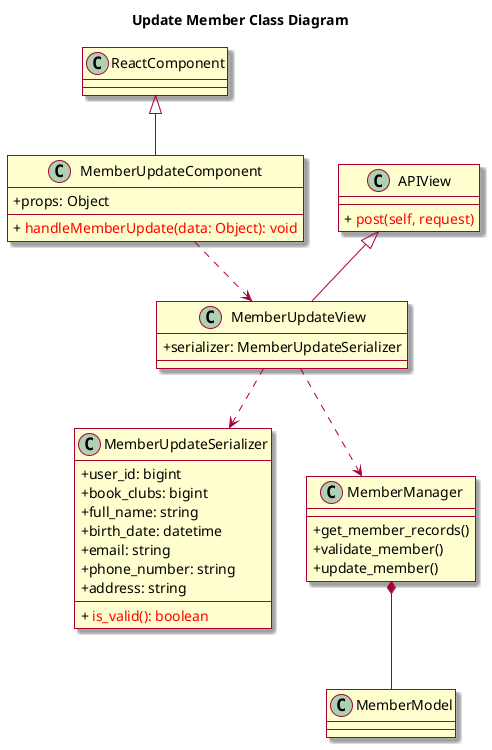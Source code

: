 @startuml
skin rose
skinparam classAttributeIconSize 0

title Update Member Class Diagram
class ReactComponent

class MemberUpdateComponent {
	+ props: Object
	+ {method} <color:red> handleMemberUpdate(data: Object): void
}

class MemberUpdateView {
	+ serializer: MemberUpdateSerializer
}

class APIView {
	+ {method} <color:red> post(self, request)
}

class MemberUpdateSerializer {
	+ user_id: bigint
    + book_clubs: bigint
    + full_name: string
    + birth_date: datetime 
    + email: string
    + phone_number: string
    + address: string
	+ {method} <color:red> is_valid(): boolean
}

class MemberManager {
  + get_member_records()
  + validate_member()
  + update_member()
}

class MemberModel {
}

ReactComponent <|-- MemberUpdateComponent
APIView <|-- MemberUpdateView
MemberUpdateComponent ..> MemberUpdateView
MemberUpdateView ..> MemberUpdateSerializer
MemberUpdateView ..> MemberManager
MemberManager *-- MemberModel

@enduml